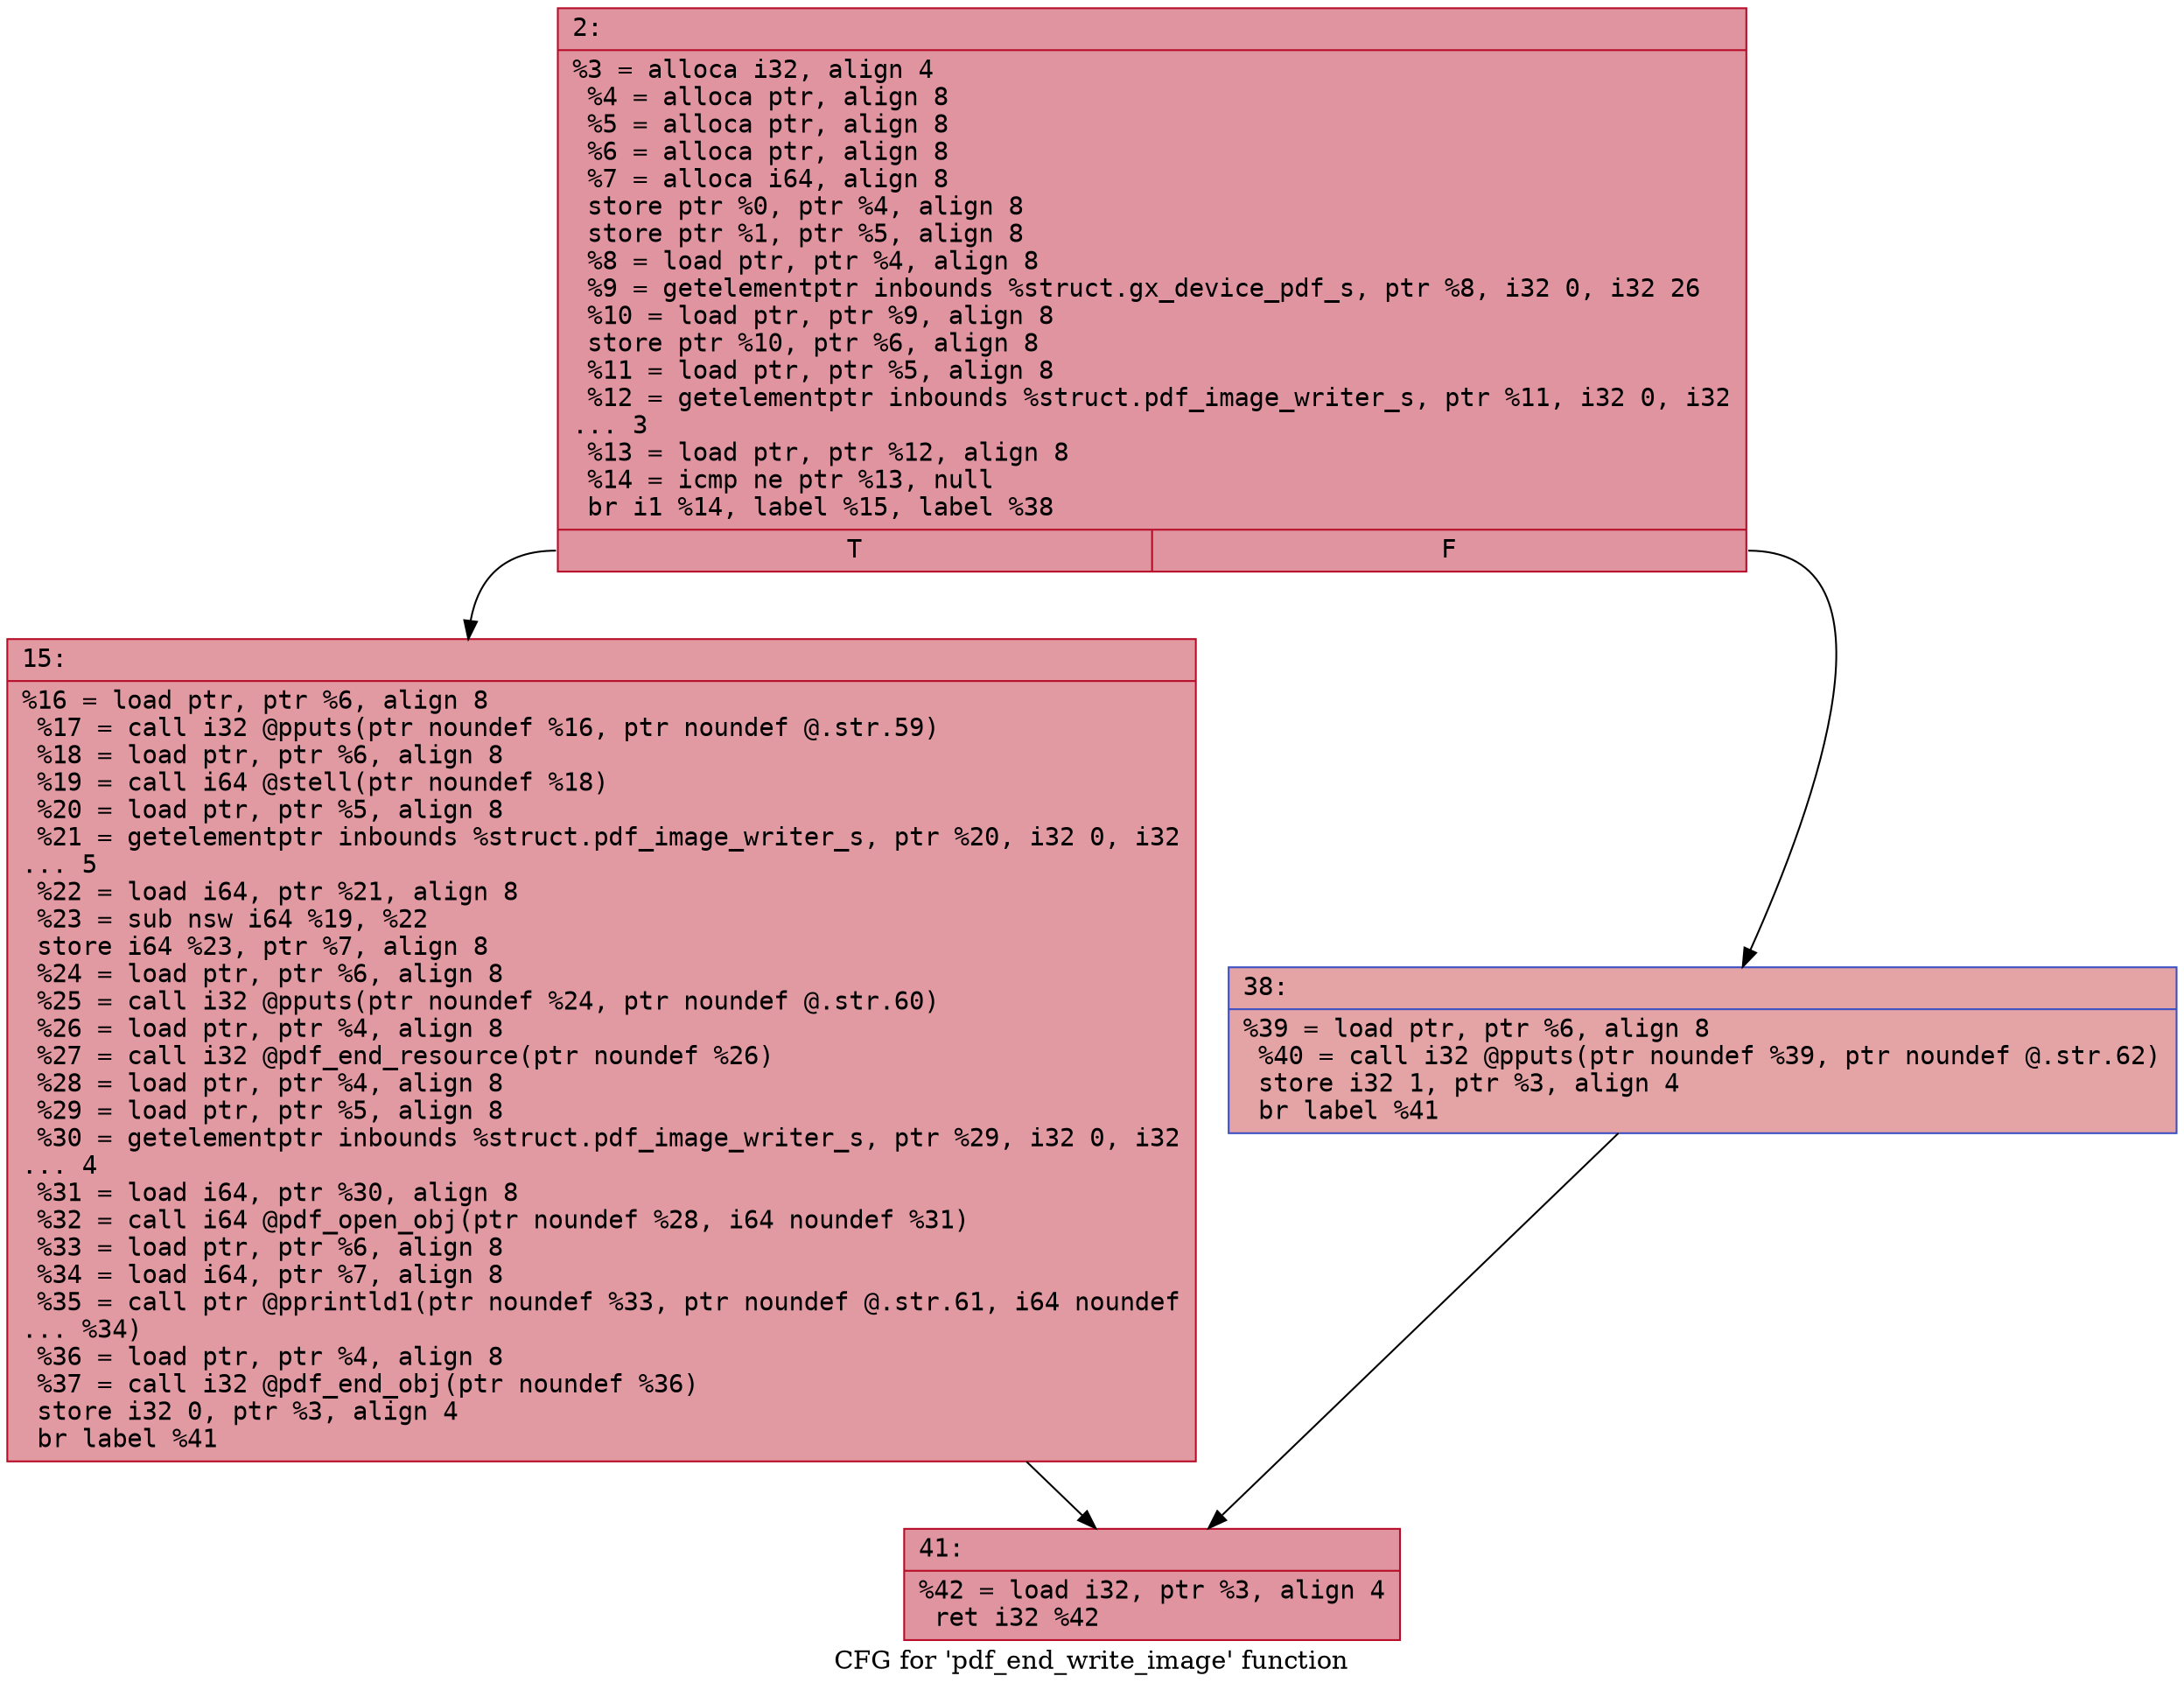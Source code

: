 digraph "CFG for 'pdf_end_write_image' function" {
	label="CFG for 'pdf_end_write_image' function";

	Node0x600003033a70 [shape=record,color="#b70d28ff", style=filled, fillcolor="#b70d2870" fontname="Courier",label="{2:\l|  %3 = alloca i32, align 4\l  %4 = alloca ptr, align 8\l  %5 = alloca ptr, align 8\l  %6 = alloca ptr, align 8\l  %7 = alloca i64, align 8\l  store ptr %0, ptr %4, align 8\l  store ptr %1, ptr %5, align 8\l  %8 = load ptr, ptr %4, align 8\l  %9 = getelementptr inbounds %struct.gx_device_pdf_s, ptr %8, i32 0, i32 26\l  %10 = load ptr, ptr %9, align 8\l  store ptr %10, ptr %6, align 8\l  %11 = load ptr, ptr %5, align 8\l  %12 = getelementptr inbounds %struct.pdf_image_writer_s, ptr %11, i32 0, i32\l... 3\l  %13 = load ptr, ptr %12, align 8\l  %14 = icmp ne ptr %13, null\l  br i1 %14, label %15, label %38\l|{<s0>T|<s1>F}}"];
	Node0x600003033a70:s0 -> Node0x600003033ac0[tooltip="2 -> 15\nProbability 62.50%" ];
	Node0x600003033a70:s1 -> Node0x600003033b10[tooltip="2 -> 38\nProbability 37.50%" ];
	Node0x600003033ac0 [shape=record,color="#b70d28ff", style=filled, fillcolor="#bb1b2c70" fontname="Courier",label="{15:\l|  %16 = load ptr, ptr %6, align 8\l  %17 = call i32 @pputs(ptr noundef %16, ptr noundef @.str.59)\l  %18 = load ptr, ptr %6, align 8\l  %19 = call i64 @stell(ptr noundef %18)\l  %20 = load ptr, ptr %5, align 8\l  %21 = getelementptr inbounds %struct.pdf_image_writer_s, ptr %20, i32 0, i32\l... 5\l  %22 = load i64, ptr %21, align 8\l  %23 = sub nsw i64 %19, %22\l  store i64 %23, ptr %7, align 8\l  %24 = load ptr, ptr %6, align 8\l  %25 = call i32 @pputs(ptr noundef %24, ptr noundef @.str.60)\l  %26 = load ptr, ptr %4, align 8\l  %27 = call i32 @pdf_end_resource(ptr noundef %26)\l  %28 = load ptr, ptr %4, align 8\l  %29 = load ptr, ptr %5, align 8\l  %30 = getelementptr inbounds %struct.pdf_image_writer_s, ptr %29, i32 0, i32\l... 4\l  %31 = load i64, ptr %30, align 8\l  %32 = call i64 @pdf_open_obj(ptr noundef %28, i64 noundef %31)\l  %33 = load ptr, ptr %6, align 8\l  %34 = load i64, ptr %7, align 8\l  %35 = call ptr @pprintld1(ptr noundef %33, ptr noundef @.str.61, i64 noundef\l... %34)\l  %36 = load ptr, ptr %4, align 8\l  %37 = call i32 @pdf_end_obj(ptr noundef %36)\l  store i32 0, ptr %3, align 4\l  br label %41\l}"];
	Node0x600003033ac0 -> Node0x600003033b60[tooltip="15 -> 41\nProbability 100.00%" ];
	Node0x600003033b10 [shape=record,color="#3d50c3ff", style=filled, fillcolor="#c32e3170" fontname="Courier",label="{38:\l|  %39 = load ptr, ptr %6, align 8\l  %40 = call i32 @pputs(ptr noundef %39, ptr noundef @.str.62)\l  store i32 1, ptr %3, align 4\l  br label %41\l}"];
	Node0x600003033b10 -> Node0x600003033b60[tooltip="38 -> 41\nProbability 100.00%" ];
	Node0x600003033b60 [shape=record,color="#b70d28ff", style=filled, fillcolor="#b70d2870" fontname="Courier",label="{41:\l|  %42 = load i32, ptr %3, align 4\l  ret i32 %42\l}"];
}
